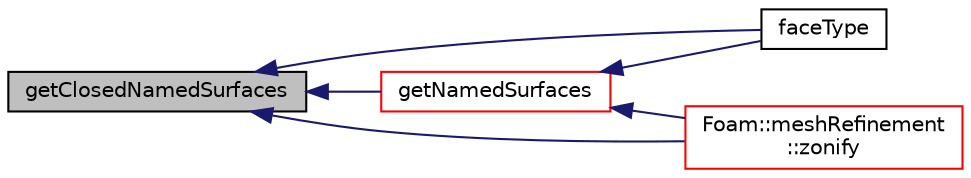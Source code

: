 digraph "getClosedNamedSurfaces"
{
  bgcolor="transparent";
  edge [fontname="Helvetica",fontsize="10",labelfontname="Helvetica",labelfontsize="10"];
  node [fontname="Helvetica",fontsize="10",shape=record];
  rankdir="LR";
  Node1 [label="getClosedNamedSurfaces",height=0.2,width=0.4,color="black", fillcolor="grey75", style="filled", fontcolor="black"];
  Node1 -> Node2 [dir="back",color="midnightblue",fontsize="10",style="solid",fontname="Helvetica"];
  Node2 [label="faceType",height=0.2,width=0.4,color="black",URL="$a02592.html#a1e856fec4c593f3db2732d2bb6bb2246",tooltip="How to handle face of surfaces with a faceZone. "];
  Node1 -> Node3 [dir="back",color="midnightblue",fontsize="10",style="solid",fontname="Helvetica"];
  Node3 [label="getNamedSurfaces",height=0.2,width=0.4,color="red",URL="$a02592.html#a59d8871cd9c916017046af1f0a57c60f",tooltip="Get indices of named surfaces (surfaces with faceZoneName) "];
  Node3 -> Node2 [dir="back",color="midnightblue",fontsize="10",style="solid",fontname="Helvetica"];
  Node3 -> Node4 [dir="back",color="midnightblue",fontsize="10",style="solid",fontname="Helvetica"];
  Node4 [label="Foam::meshRefinement\l::zonify",height=0.2,width=0.4,color="red",URL="$a01510.html#a90cf965dfe02eb20f11a4a8c6035747f",tooltip="Put faces/cells into zones according to surface specification. "];
  Node1 -> Node4 [dir="back",color="midnightblue",fontsize="10",style="solid",fontname="Helvetica"];
}
